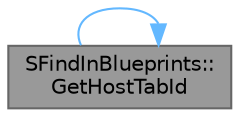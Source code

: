 digraph "SFindInBlueprints::GetHostTabId"
{
 // INTERACTIVE_SVG=YES
 // LATEX_PDF_SIZE
  bgcolor="transparent";
  edge [fontname=Helvetica,fontsize=10,labelfontname=Helvetica,labelfontsize=10];
  node [fontname=Helvetica,fontsize=10,shape=box,height=0.2,width=0.4];
  rankdir="LR";
  Node1 [id="Node000001",label="SFindInBlueprints::\lGetHostTabId",height=0.2,width=0.4,color="gray40", fillcolor="grey60", style="filled", fontcolor="black",tooltip="If this is a global find results widget, returns the host tab's unique ID."];
  Node1 -> Node1 [id="edge1_Node000001_Node000001",color="steelblue1",style="solid",tooltip=" "];
}
